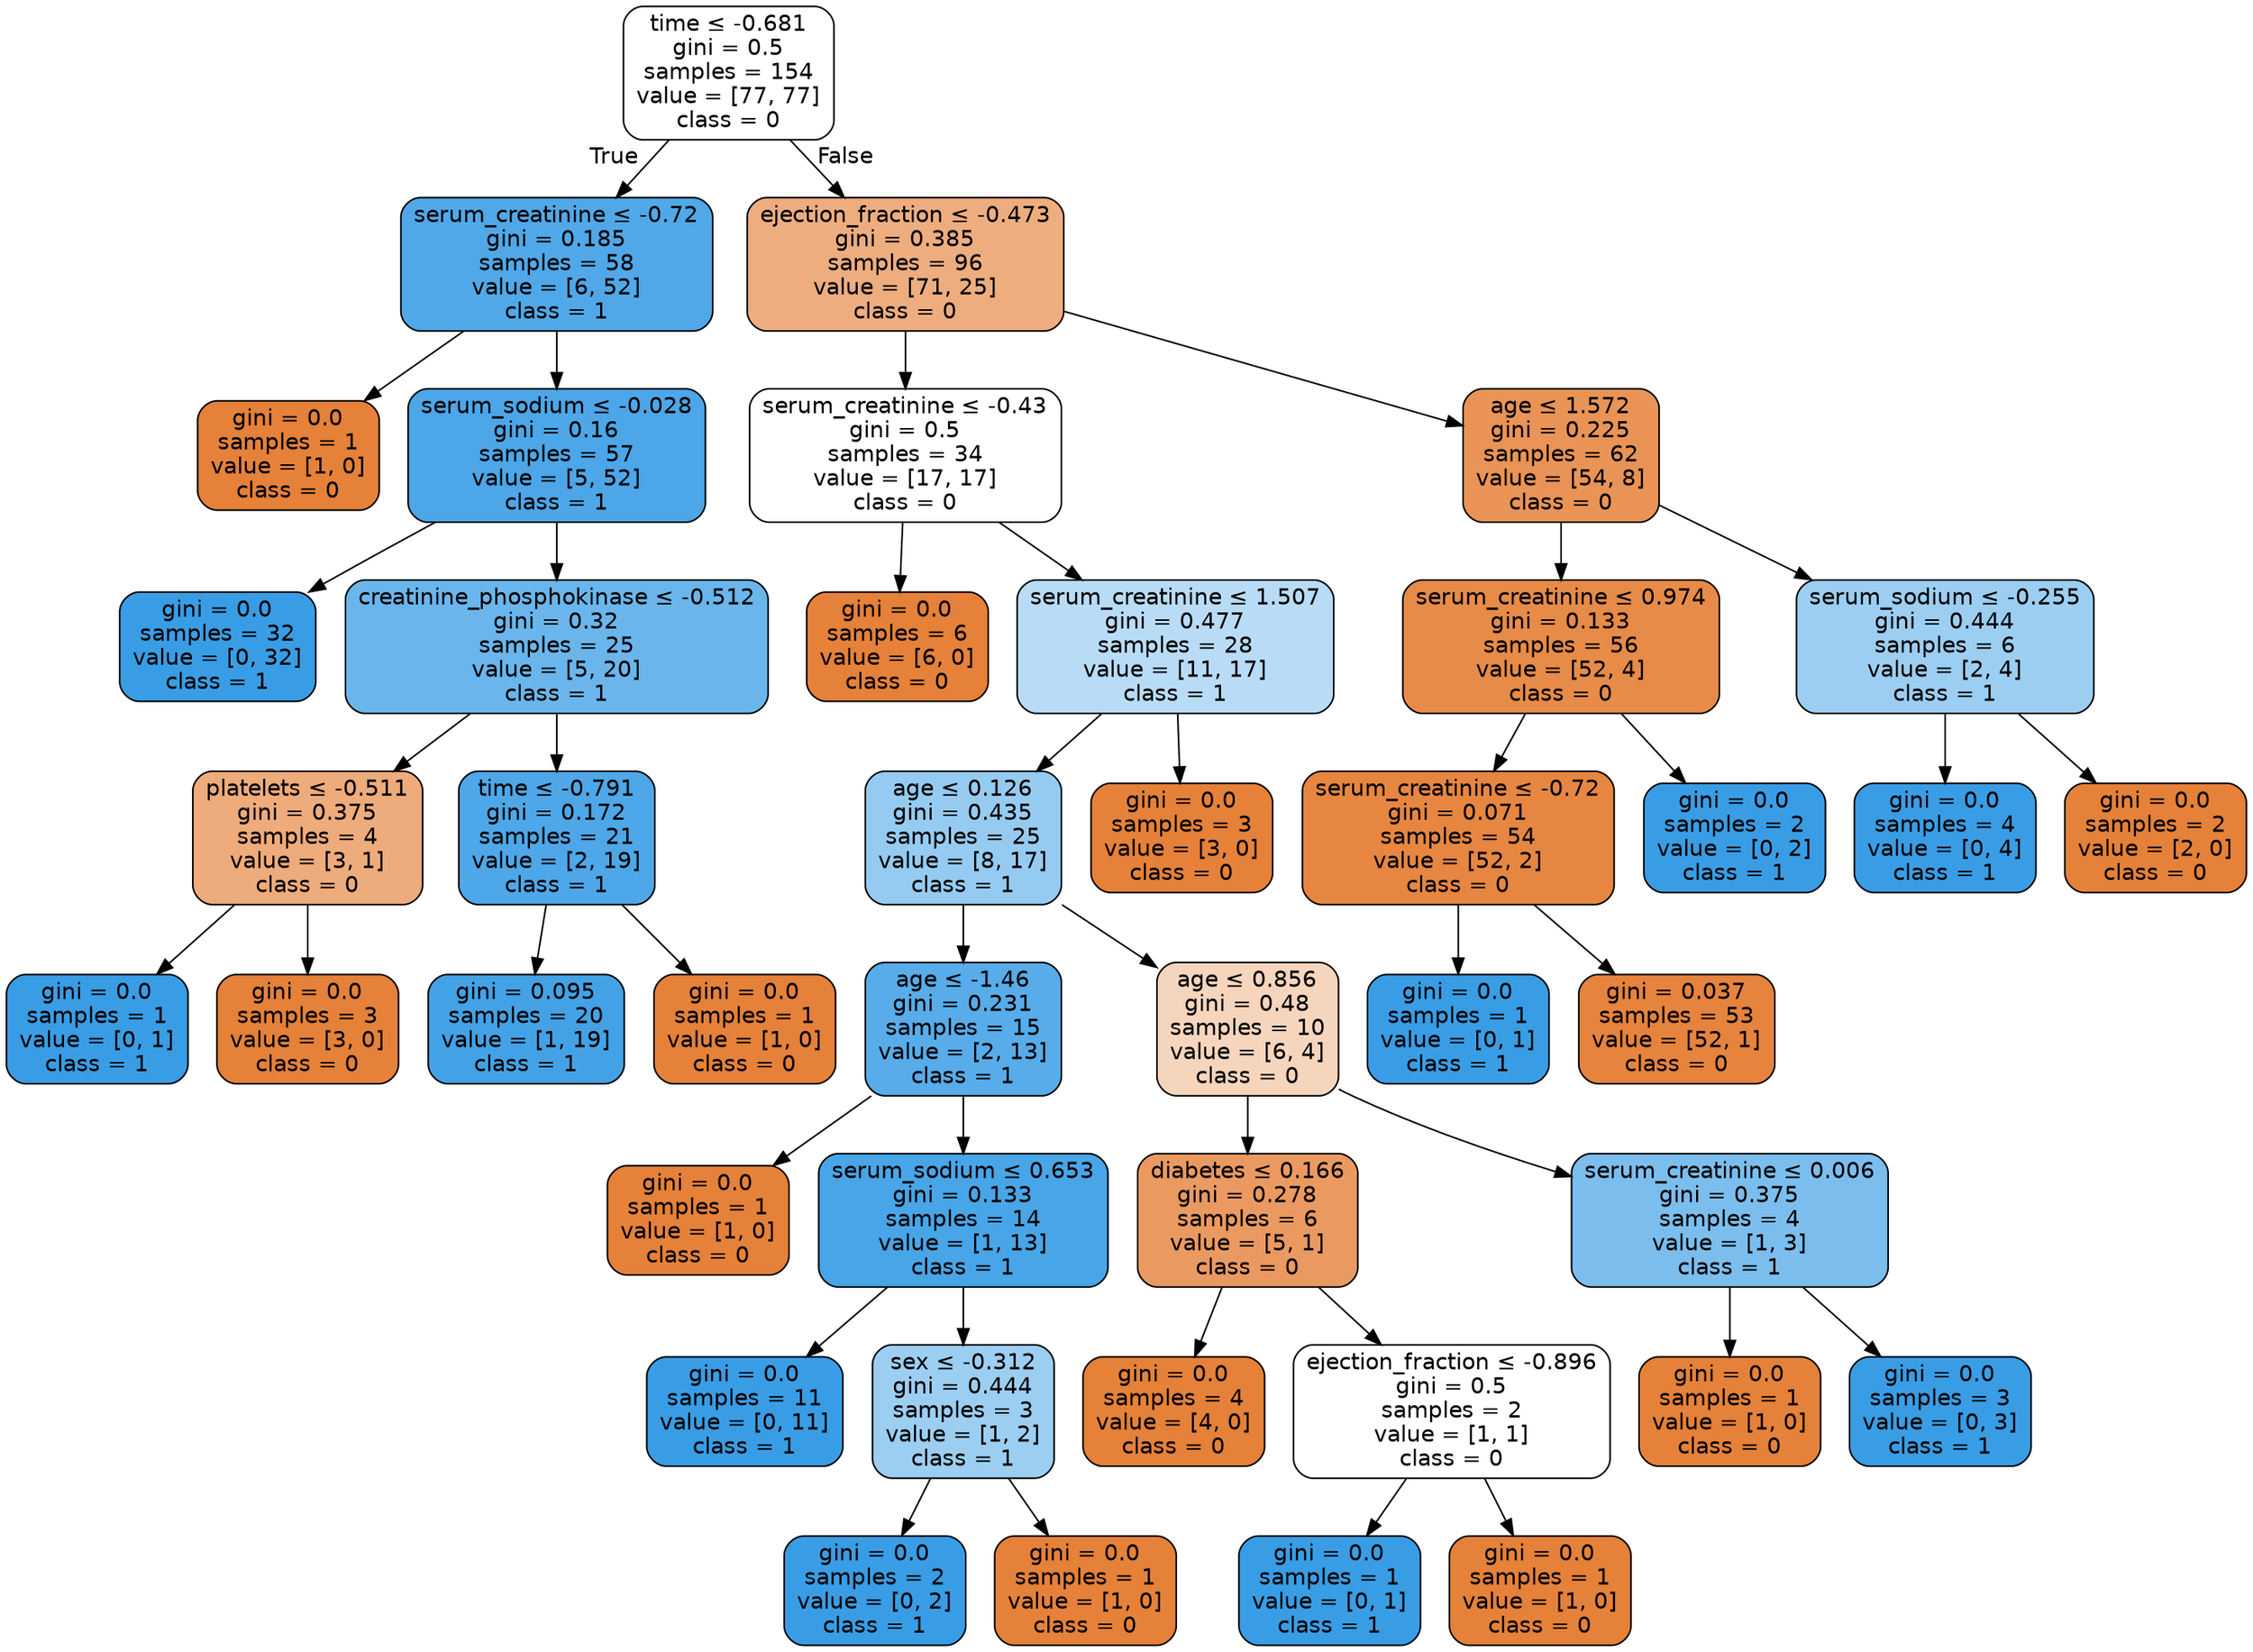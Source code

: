 digraph Tree {
node [shape=box, style="filled, rounded", color="black", fontname=helvetica] ;
edge [fontname=helvetica] ;
0 [label=<time &le; -0.681<br/>gini = 0.5<br/>samples = 154<br/>value = [77, 77]<br/>class = 0>, fillcolor="#ffffff"] ;
1 [label=<serum_creatinine &le; -0.72<br/>gini = 0.185<br/>samples = 58<br/>value = [6, 52]<br/>class = 1>, fillcolor="#50a8e8"] ;
0 -> 1 [labeldistance=2.5, labelangle=45, headlabel="True"] ;
2 [label=<gini = 0.0<br/>samples = 1<br/>value = [1, 0]<br/>class = 0>, fillcolor="#e58139"] ;
1 -> 2 ;
3 [label=<serum_sodium &le; -0.028<br/>gini = 0.16<br/>samples = 57<br/>value = [5, 52]<br/>class = 1>, fillcolor="#4ca6e8"] ;
1 -> 3 ;
4 [label=<gini = 0.0<br/>samples = 32<br/>value = [0, 32]<br/>class = 1>, fillcolor="#399de5"] ;
3 -> 4 ;
5 [label=<creatinine_phosphokinase &le; -0.512<br/>gini = 0.32<br/>samples = 25<br/>value = [5, 20]<br/>class = 1>, fillcolor="#6ab6ec"] ;
3 -> 5 ;
6 [label=<platelets &le; -0.511<br/>gini = 0.375<br/>samples = 4<br/>value = [3, 1]<br/>class = 0>, fillcolor="#eeab7b"] ;
5 -> 6 ;
7 [label=<gini = 0.0<br/>samples = 1<br/>value = [0, 1]<br/>class = 1>, fillcolor="#399de5"] ;
6 -> 7 ;
8 [label=<gini = 0.0<br/>samples = 3<br/>value = [3, 0]<br/>class = 0>, fillcolor="#e58139"] ;
6 -> 8 ;
9 [label=<time &le; -0.791<br/>gini = 0.172<br/>samples = 21<br/>value = [2, 19]<br/>class = 1>, fillcolor="#4ea7e8"] ;
5 -> 9 ;
10 [label=<gini = 0.095<br/>samples = 20<br/>value = [1, 19]<br/>class = 1>, fillcolor="#43a2e6"] ;
9 -> 10 ;
11 [label=<gini = 0.0<br/>samples = 1<br/>value = [1, 0]<br/>class = 0>, fillcolor="#e58139"] ;
9 -> 11 ;
12 [label=<ejection_fraction &le; -0.473<br/>gini = 0.385<br/>samples = 96<br/>value = [71, 25]<br/>class = 0>, fillcolor="#eead7f"] ;
0 -> 12 [labeldistance=2.5, labelangle=-45, headlabel="False"] ;
13 [label=<serum_creatinine &le; -0.43<br/>gini = 0.5<br/>samples = 34<br/>value = [17, 17]<br/>class = 0>, fillcolor="#ffffff"] ;
12 -> 13 ;
14 [label=<gini = 0.0<br/>samples = 6<br/>value = [6, 0]<br/>class = 0>, fillcolor="#e58139"] ;
13 -> 14 ;
15 [label=<serum_creatinine &le; 1.507<br/>gini = 0.477<br/>samples = 28<br/>value = [11, 17]<br/>class = 1>, fillcolor="#b9dcf6"] ;
13 -> 15 ;
16 [label=<age &le; 0.126<br/>gini = 0.435<br/>samples = 25<br/>value = [8, 17]<br/>class = 1>, fillcolor="#96cbf1"] ;
15 -> 16 ;
17 [label=<age &le; -1.46<br/>gini = 0.231<br/>samples = 15<br/>value = [2, 13]<br/>class = 1>, fillcolor="#57ace9"] ;
16 -> 17 ;
18 [label=<gini = 0.0<br/>samples = 1<br/>value = [1, 0]<br/>class = 0>, fillcolor="#e58139"] ;
17 -> 18 ;
19 [label=<serum_sodium &le; 0.653<br/>gini = 0.133<br/>samples = 14<br/>value = [1, 13]<br/>class = 1>, fillcolor="#48a5e7"] ;
17 -> 19 ;
20 [label=<gini = 0.0<br/>samples = 11<br/>value = [0, 11]<br/>class = 1>, fillcolor="#399de5"] ;
19 -> 20 ;
21 [label=<sex &le; -0.312<br/>gini = 0.444<br/>samples = 3<br/>value = [1, 2]<br/>class = 1>, fillcolor="#9ccef2"] ;
19 -> 21 ;
22 [label=<gini = 0.0<br/>samples = 2<br/>value = [0, 2]<br/>class = 1>, fillcolor="#399de5"] ;
21 -> 22 ;
23 [label=<gini = 0.0<br/>samples = 1<br/>value = [1, 0]<br/>class = 0>, fillcolor="#e58139"] ;
21 -> 23 ;
24 [label=<age &le; 0.856<br/>gini = 0.48<br/>samples = 10<br/>value = [6, 4]<br/>class = 0>, fillcolor="#f6d5bd"] ;
16 -> 24 ;
25 [label=<diabetes &le; 0.166<br/>gini = 0.278<br/>samples = 6<br/>value = [5, 1]<br/>class = 0>, fillcolor="#ea9a61"] ;
24 -> 25 ;
26 [label=<gini = 0.0<br/>samples = 4<br/>value = [4, 0]<br/>class = 0>, fillcolor="#e58139"] ;
25 -> 26 ;
27 [label=<ejection_fraction &le; -0.896<br/>gini = 0.5<br/>samples = 2<br/>value = [1, 1]<br/>class = 0>, fillcolor="#ffffff"] ;
25 -> 27 ;
28 [label=<gini = 0.0<br/>samples = 1<br/>value = [0, 1]<br/>class = 1>, fillcolor="#399de5"] ;
27 -> 28 ;
29 [label=<gini = 0.0<br/>samples = 1<br/>value = [1, 0]<br/>class = 0>, fillcolor="#e58139"] ;
27 -> 29 ;
30 [label=<serum_creatinine &le; 0.006<br/>gini = 0.375<br/>samples = 4<br/>value = [1, 3]<br/>class = 1>, fillcolor="#7bbeee"] ;
24 -> 30 ;
31 [label=<gini = 0.0<br/>samples = 1<br/>value = [1, 0]<br/>class = 0>, fillcolor="#e58139"] ;
30 -> 31 ;
32 [label=<gini = 0.0<br/>samples = 3<br/>value = [0, 3]<br/>class = 1>, fillcolor="#399de5"] ;
30 -> 32 ;
33 [label=<gini = 0.0<br/>samples = 3<br/>value = [3, 0]<br/>class = 0>, fillcolor="#e58139"] ;
15 -> 33 ;
34 [label=<age &le; 1.572<br/>gini = 0.225<br/>samples = 62<br/>value = [54, 8]<br/>class = 0>, fillcolor="#e99456"] ;
12 -> 34 ;
35 [label=<serum_creatinine &le; 0.974<br/>gini = 0.133<br/>samples = 56<br/>value = [52, 4]<br/>class = 0>, fillcolor="#e78b48"] ;
34 -> 35 ;
36 [label=<serum_creatinine &le; -0.72<br/>gini = 0.071<br/>samples = 54<br/>value = [52, 2]<br/>class = 0>, fillcolor="#e68641"] ;
35 -> 36 ;
37 [label=<gini = 0.0<br/>samples = 1<br/>value = [0, 1]<br/>class = 1>, fillcolor="#399de5"] ;
36 -> 37 ;
38 [label=<gini = 0.037<br/>samples = 53<br/>value = [52, 1]<br/>class = 0>, fillcolor="#e6833d"] ;
36 -> 38 ;
39 [label=<gini = 0.0<br/>samples = 2<br/>value = [0, 2]<br/>class = 1>, fillcolor="#399de5"] ;
35 -> 39 ;
40 [label=<serum_sodium &le; -0.255<br/>gini = 0.444<br/>samples = 6<br/>value = [2, 4]<br/>class = 1>, fillcolor="#9ccef2"] ;
34 -> 40 ;
41 [label=<gini = 0.0<br/>samples = 4<br/>value = [0, 4]<br/>class = 1>, fillcolor="#399de5"] ;
40 -> 41 ;
42 [label=<gini = 0.0<br/>samples = 2<br/>value = [2, 0]<br/>class = 0>, fillcolor="#e58139"] ;
40 -> 42 ;
}